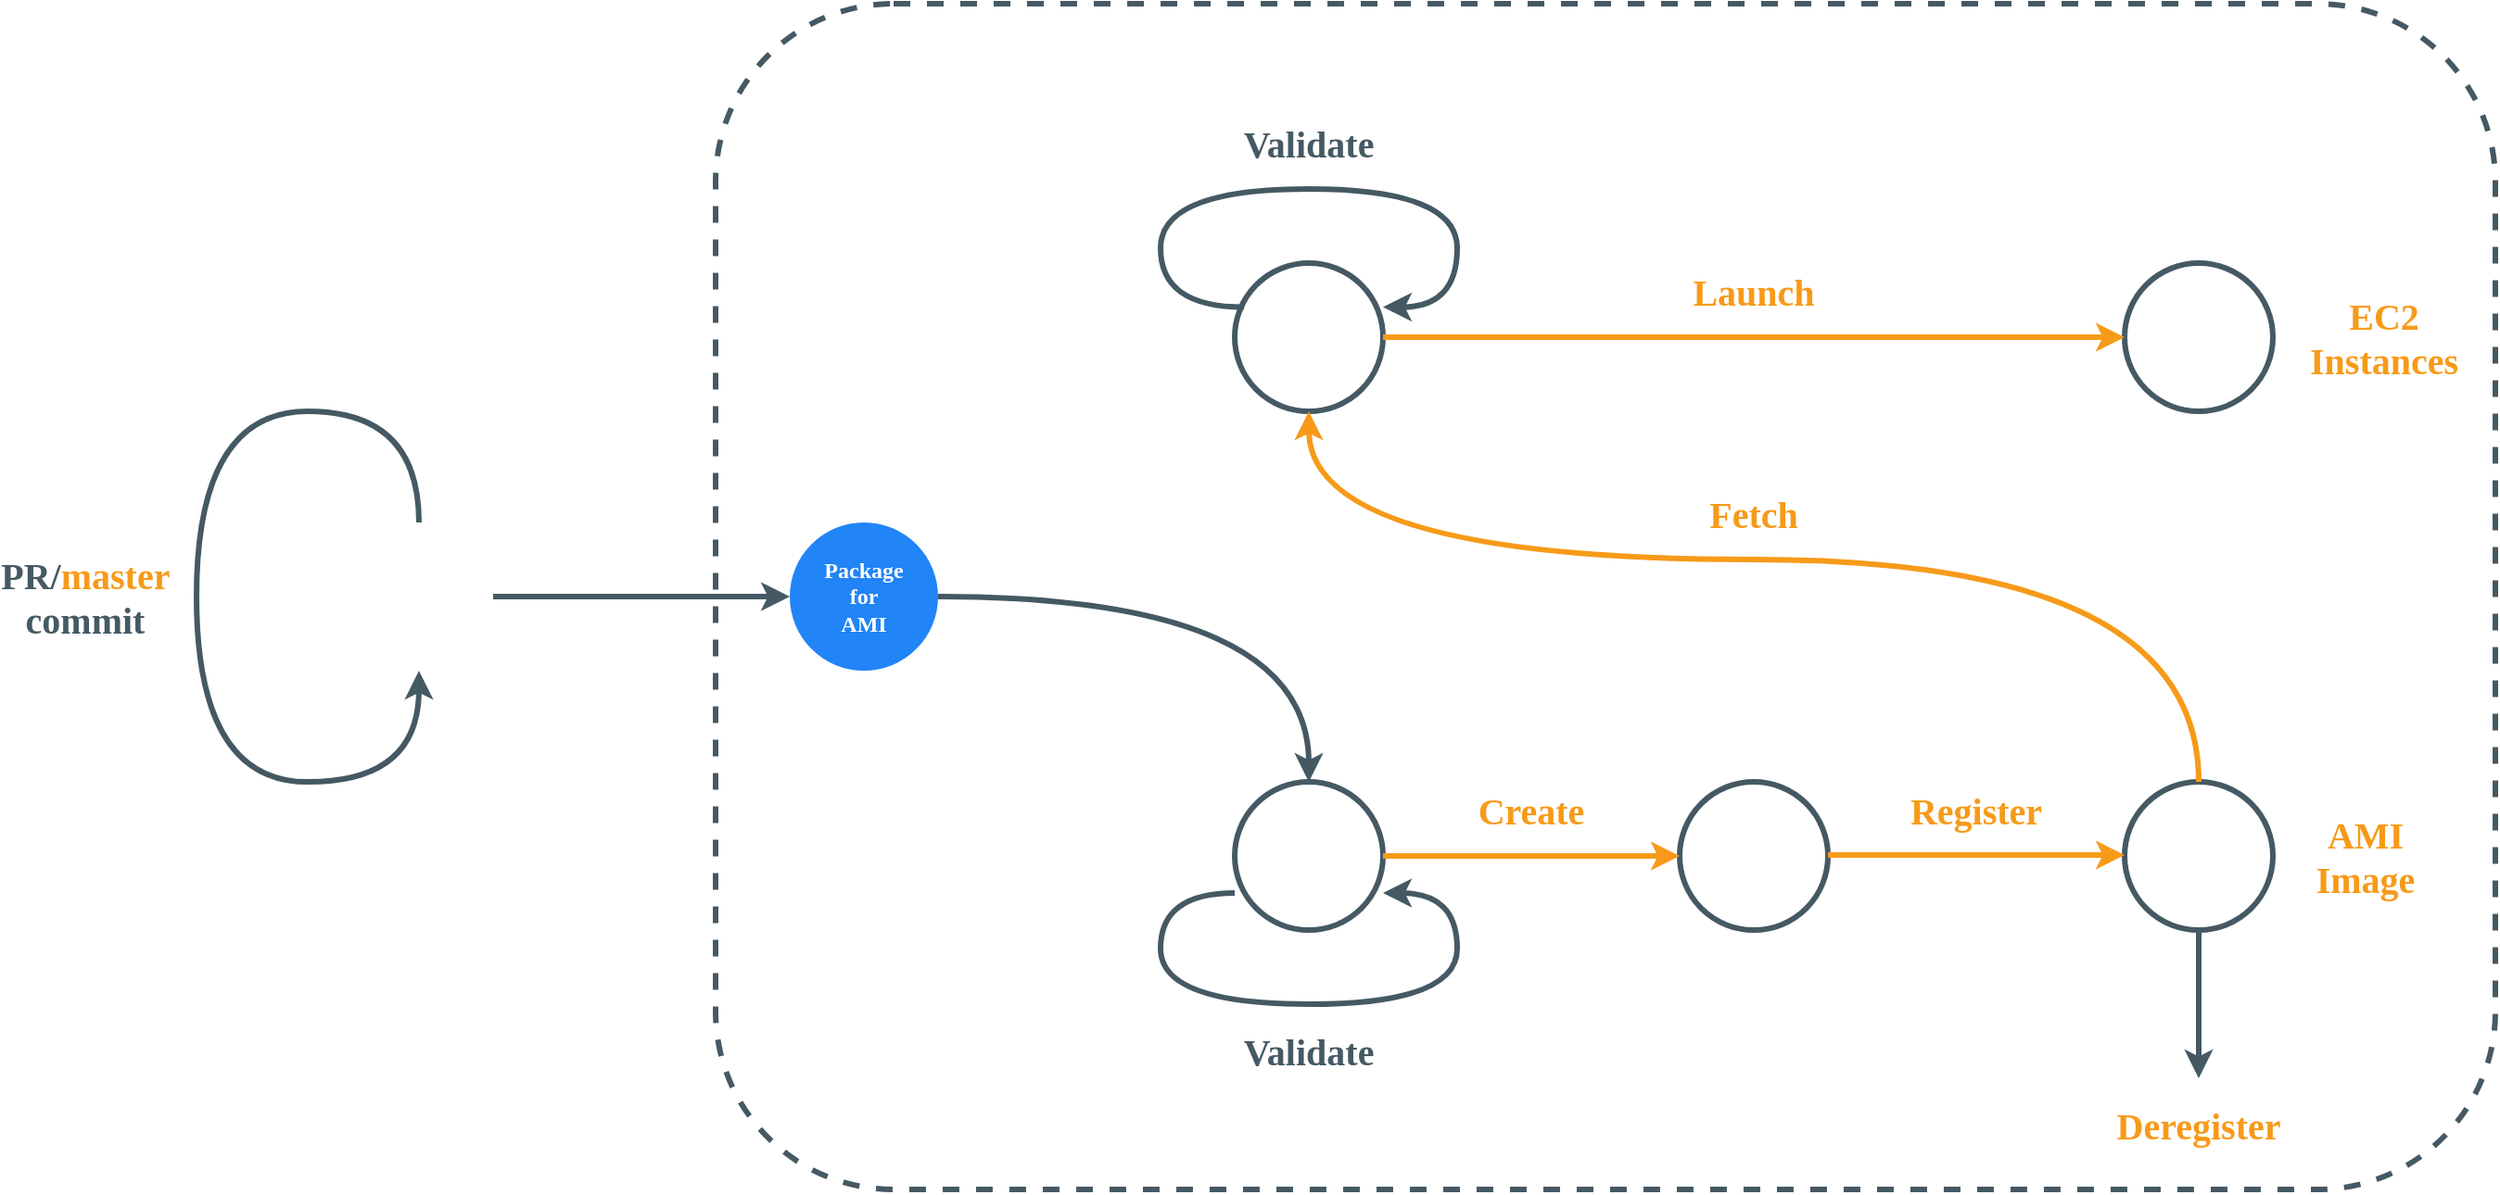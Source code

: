 <mxfile version="28.0.1">
  <diagram name="Page-1" id="QGtCVKumcEi17zyCFpHR">
    <mxGraphModel dx="2066" dy="1150" grid="1" gridSize="10" guides="1" tooltips="1" connect="1" arrows="1" fold="1" page="1" pageScale="1" pageWidth="850" pageHeight="1100" math="0" shadow="0">
      <root>
        <mxCell id="0" />
        <mxCell id="1" parent="0" />
        <mxCell id="avbdHqin9oMnhoK1nbsH-1" value="" style="rounded=1;whiteSpace=wrap;html=1;fillColor=none;strokeColor=#455964;strokeWidth=3;dashed=1;" parent="1" vertex="1">
          <mxGeometry x="480" y="600.01" width="960" height="640" as="geometry" />
        </mxCell>
        <mxCell id="avbdHqin9oMnhoK1nbsH-2" style="rounded=0;orthogonalLoop=1;jettySize=auto;html=1;exitX=1;exitY=0.5;exitDx=0;exitDy=0;entryX=0;entryY=0.5;entryDx=0;entryDy=0;strokeColor=#455964;strokeWidth=3;" parent="1" source="avbdHqin9oMnhoK1nbsH-43" edge="1">
          <mxGeometry relative="1" as="geometry">
            <mxPoint x="360" y="920" as="sourcePoint" />
            <mxPoint x="520.0" y="920.01" as="targetPoint" />
          </mxGeometry>
        </mxCell>
        <mxCell id="avbdHqin9oMnhoK1nbsH-4" style="edgeStyle=orthogonalEdgeStyle;rounded=0;orthogonalLoop=1;jettySize=auto;html=1;entryX=0.5;entryY=1;entryDx=0;entryDy=0;curved=1;strokeWidth=3;strokeColor=#455964;" parent="1" source="avbdHqin9oMnhoK1nbsH-43" edge="1">
          <mxGeometry relative="1" as="geometry">
            <Array as="points">
              <mxPoint x="320" y="820.03" />
              <mxPoint x="200" y="820.03" />
              <mxPoint x="200" y="1020.03" />
              <mxPoint x="320" y="1020.03" />
            </Array>
            <mxPoint x="320" y="880.04" as="sourcePoint" />
            <mxPoint x="320" y="960.04" as="targetPoint" />
          </mxGeometry>
        </mxCell>
        <mxCell id="avbdHqin9oMnhoK1nbsH-5" value="" style="group" parent="1" connectable="0" vertex="1">
          <mxGeometry x="760" y="1020.02" width="80" height="80" as="geometry" />
        </mxCell>
        <mxCell id="avbdHqin9oMnhoK1nbsH-6" value="" style="ellipse;whiteSpace=wrap;html=1;aspect=fixed;strokeColor=#455964;strokeWidth=3;fillColor=none;" parent="avbdHqin9oMnhoK1nbsH-5" vertex="1">
          <mxGeometry width="80" height="80" as="geometry" />
        </mxCell>
        <mxCell id="avbdHqin9oMnhoK1nbsH-7" value="" style="shape=image;verticalLabelPosition=bottom;labelBackgroundColor=default;verticalAlign=top;aspect=fixed;imageAspect=0;image=https://www.datocms-assets.com/58478/1638283616-packer.svg?auto=format&amp;fit=max&amp;w=1200;" parent="avbdHqin9oMnhoK1nbsH-5" vertex="1">
          <mxGeometry width="80" height="80" as="geometry" />
        </mxCell>
        <mxCell id="avbdHqin9oMnhoK1nbsH-8" style="edgeStyle=orthogonalEdgeStyle;rounded=0;orthogonalLoop=1;jettySize=auto;html=1;exitX=0;exitY=0.75;exitDx=0;exitDy=0;entryX=1;entryY=0.75;entryDx=0;entryDy=0;strokeWidth=3;curved=1;strokeColor=#455964;" parent="avbdHqin9oMnhoK1nbsH-5" source="avbdHqin9oMnhoK1nbsH-7" target="avbdHqin9oMnhoK1nbsH-7" edge="1">
          <mxGeometry relative="1" as="geometry">
            <Array as="points">
              <mxPoint x="-40" y="60" />
              <mxPoint x="-40" y="120" />
              <mxPoint x="120" y="120" />
              <mxPoint x="120" y="60" />
            </Array>
          </mxGeometry>
        </mxCell>
        <mxCell id="UrAikxpVxlktBp_iK4vY-1" value="" style="shape=image;verticalLabelPosition=bottom;labelBackgroundColor=default;verticalAlign=top;aspect=fixed;imageAspect=0;image=https://www.svgrepo.com/show/448247/packer.svg;" vertex="1" parent="avbdHqin9oMnhoK1nbsH-5">
          <mxGeometry x="4.99" y="4.99" width="70.02" height="70.02" as="geometry" />
        </mxCell>
        <mxCell id="avbdHqin9oMnhoK1nbsH-9" value="" style="group" parent="1" connectable="0" vertex="1">
          <mxGeometry x="1000" y="1020.02" width="80" height="80" as="geometry" />
        </mxCell>
        <mxCell id="avbdHqin9oMnhoK1nbsH-10" value="" style="ellipse;whiteSpace=wrap;html=1;aspect=fixed;strokeWidth=3;fillColor=none;strokeColor=#455964;" parent="avbdHqin9oMnhoK1nbsH-9" vertex="1">
          <mxGeometry width="80" height="80" as="geometry" />
        </mxCell>
        <mxCell id="avbdHqin9oMnhoK1nbsH-11" value="" style="shape=image;verticalLabelPosition=bottom;labelBackgroundColor=default;verticalAlign=top;aspect=fixed;imageAspect=0;image=https://www.msp360.com/resources/wp-content/uploads/2017/10/Amazon-EBS-Snapshot.png;" parent="avbdHqin9oMnhoK1nbsH-9" vertex="1">
          <mxGeometry x="5" y="5" width="70" height="70" as="geometry" />
        </mxCell>
        <mxCell id="avbdHqin9oMnhoK1nbsH-12" value="" style="group" parent="1" connectable="0" vertex="1">
          <mxGeometry x="1240" y="1020.02" width="80" height="80" as="geometry" />
        </mxCell>
        <mxCell id="avbdHqin9oMnhoK1nbsH-13" value="" style="ellipse;whiteSpace=wrap;html=1;aspect=fixed;strokeColor=#455964;strokeWidth=3;fillColor=none;" parent="avbdHqin9oMnhoK1nbsH-12" vertex="1">
          <mxGeometry width="80" height="80" as="geometry" />
        </mxCell>
        <mxCell id="avbdHqin9oMnhoK1nbsH-14" value="" style="shape=image;verticalLabelPosition=bottom;labelBackgroundColor=default;verticalAlign=top;aspect=fixed;imageAspect=0;image=https://upload.wikimedia.org/wikipedia/commons/thumb/6/6b/AWS_Simple_Icons_Compute_Amazon_EC2_AMI.svg/1200px-AWS_Simple_Icons_Compute_Amazon_EC2_AMI.svg.png;" parent="avbdHqin9oMnhoK1nbsH-12" vertex="1">
          <mxGeometry x="12.5" y="12.5" width="55" height="55" as="geometry" />
        </mxCell>
        <mxCell id="avbdHqin9oMnhoK1nbsH-15" value="" style="group" parent="1" connectable="0" vertex="1">
          <mxGeometry x="1240" y="740.02" width="80" height="80" as="geometry" />
        </mxCell>
        <mxCell id="avbdHqin9oMnhoK1nbsH-16" value="" style="ellipse;whiteSpace=wrap;html=1;aspect=fixed;strokeColor=#455964;strokeWidth=3;fillColor=none;" parent="avbdHqin9oMnhoK1nbsH-15" vertex="1">
          <mxGeometry width="80" height="80" as="geometry" />
        </mxCell>
        <mxCell id="avbdHqin9oMnhoK1nbsH-17" value="" style="shape=image;verticalLabelPosition=bottom;labelBackgroundColor=default;verticalAlign=top;aspect=fixed;imageAspect=0;image=https://upload.wikimedia.org/wikipedia/commons/thumb/b/b9/AWS_Simple_Icons_Compute_Amazon_EC2_Instances.svg/1024px-AWS_Simple_Icons_Compute_Amazon_EC2_Instances.svg.png;" parent="avbdHqin9oMnhoK1nbsH-15" vertex="1">
          <mxGeometry x="9" y="9" width="62" height="62" as="geometry" />
        </mxCell>
        <mxCell id="avbdHqin9oMnhoK1nbsH-18" style="edgeStyle=orthogonalEdgeStyle;rounded=0;orthogonalLoop=1;jettySize=auto;html=1;exitX=1;exitY=0.5;exitDx=0;exitDy=0;entryX=0;entryY=0.5;entryDx=0;entryDy=0;strokeWidth=3;strokeColor=#F79A19;" parent="1" source="avbdHqin9oMnhoK1nbsH-6" target="avbdHqin9oMnhoK1nbsH-10" edge="1">
          <mxGeometry relative="1" as="geometry" />
        </mxCell>
        <mxCell id="avbdHqin9oMnhoK1nbsH-19" style="edgeStyle=orthogonalEdgeStyle;rounded=0;orthogonalLoop=1;jettySize=auto;html=1;exitX=1;exitY=0.5;exitDx=0;exitDy=0;entryX=0;entryY=0.5;entryDx=0;entryDy=0;strokeWidth=3;strokeColor=#F79A19;" parent="1" edge="1">
          <mxGeometry relative="1" as="geometry">
            <mxPoint x="1080" y="1059.54" as="sourcePoint" />
            <mxPoint x="1240" y="1059.54" as="targetPoint" />
          </mxGeometry>
        </mxCell>
        <mxCell id="avbdHqin9oMnhoK1nbsH-20" value="&lt;b&gt;&lt;font color=&quot;#f79a19&quot; style=&quot;font-size: 20px;&quot;&gt;Create&lt;/font&gt;&lt;/b&gt;" style="text;html=1;strokeColor=none;fillColor=none;align=center;verticalAlign=middle;whiteSpace=wrap;rounded=0;fontFamily=Ubuntu;" parent="1" vertex="1">
          <mxGeometry x="890" y="1020.02" width="60" height="30" as="geometry" />
        </mxCell>
        <mxCell id="avbdHqin9oMnhoK1nbsH-21" value="&lt;b&gt;&lt;font color=&quot;#f79a19&quot; style=&quot;font-size: 20px;&quot;&gt;Register&lt;/font&gt;&lt;/b&gt;" style="text;html=1;strokeColor=none;fillColor=none;align=center;verticalAlign=middle;whiteSpace=wrap;rounded=0;fontFamily=Ubuntu;" parent="1" vertex="1">
          <mxGeometry x="1130" y="1020.02" width="60" height="30" as="geometry" />
        </mxCell>
        <mxCell id="avbdHqin9oMnhoK1nbsH-22" style="edgeStyle=orthogonalEdgeStyle;rounded=0;orthogonalLoop=1;jettySize=auto;html=1;strokeWidth=3;strokeColor=#455964;exitX=0.5;exitY=1;exitDx=0;exitDy=0;" parent="1" source="avbdHqin9oMnhoK1nbsH-13" edge="1">
          <mxGeometry relative="1" as="geometry">
            <mxPoint x="1200" y="1230.02" as="sourcePoint" />
            <mxPoint x="1280" y="1180.02" as="targetPoint" />
            <Array as="points">
              <mxPoint x="1280" y="1120.02" />
              <mxPoint x="1280" y="1120.02" />
            </Array>
          </mxGeometry>
        </mxCell>
        <mxCell id="avbdHqin9oMnhoK1nbsH-23" value="&lt;b&gt;&lt;font color=&quot;#f79a19&quot; style=&quot;font-size: 20px;&quot;&gt;Deregister&lt;/font&gt;&lt;/b&gt;" style="text;html=1;strokeColor=none;fillColor=none;align=center;verticalAlign=middle;whiteSpace=wrap;rounded=0;fontFamily=Ubuntu;" parent="1" vertex="1">
          <mxGeometry x="1250" y="1190.02" width="60" height="30" as="geometry" />
        </mxCell>
        <mxCell id="avbdHqin9oMnhoK1nbsH-24" value="&lt;span style=&quot;font-size: 20px;&quot;&gt;&lt;b style=&quot;&quot;&gt;&lt;font color=&quot;#455964&quot;&gt;PR/&lt;/font&gt;&lt;font color=&quot;#f79a19&quot;&gt;master&lt;/font&gt;&lt;font color=&quot;#455964&quot;&gt; commit&lt;/font&gt;&lt;br&gt;&lt;/b&gt;&lt;/span&gt;" style="text;html=1;strokeColor=none;fillColor=none;align=center;verticalAlign=middle;whiteSpace=wrap;rounded=0;fontFamily=Ubuntu;" parent="1" vertex="1">
          <mxGeometry x="110" y="905.04" width="60" height="30" as="geometry" />
        </mxCell>
        <mxCell id="avbdHqin9oMnhoK1nbsH-25" value="" style="group" parent="1" connectable="0" vertex="1">
          <mxGeometry x="760" y="740.02" width="80" height="80" as="geometry" />
        </mxCell>
        <mxCell id="avbdHqin9oMnhoK1nbsH-26" value="" style="group" parent="avbdHqin9oMnhoK1nbsH-25" connectable="0" vertex="1">
          <mxGeometry width="80" height="80" as="geometry" />
        </mxCell>
        <mxCell id="avbdHqin9oMnhoK1nbsH-27" value="" style="ellipse;whiteSpace=wrap;html=1;aspect=fixed;strokeColor=#455964;strokeWidth=3;fillColor=none;" parent="avbdHqin9oMnhoK1nbsH-26" vertex="1">
          <mxGeometry width="80" height="80" as="geometry" />
        </mxCell>
        <mxCell id="avbdHqin9oMnhoK1nbsH-28" value="" style="shape=image;verticalLabelPosition=bottom;labelBackgroundColor=default;verticalAlign=top;aspect=fixed;imageAspect=0;image=https://dustindortch.files.wordpress.com/2020/08/terraform-logo.png?w=640;" parent="avbdHqin9oMnhoK1nbsH-26" vertex="1">
          <mxGeometry x="5" y="5" width="75" height="75" as="geometry" />
        </mxCell>
        <mxCell id="avbdHqin9oMnhoK1nbsH-29" style="edgeStyle=orthogonalEdgeStyle;rounded=0;orthogonalLoop=1;jettySize=auto;html=1;exitX=0;exitY=0.25;exitDx=0;exitDy=0;entryX=1;entryY=0.25;entryDx=0;entryDy=0;curved=1;strokeWidth=3;strokeColor=#455964;" parent="avbdHqin9oMnhoK1nbsH-26" source="avbdHqin9oMnhoK1nbsH-28" target="avbdHqin9oMnhoK1nbsH-28" edge="1">
          <mxGeometry relative="1" as="geometry">
            <Array as="points">
              <mxPoint x="-40" y="24" />
              <mxPoint x="-40" y="-40" />
              <mxPoint x="120" y="-40" />
              <mxPoint x="120" y="24" />
            </Array>
          </mxGeometry>
        </mxCell>
        <mxCell id="avbdHqin9oMnhoK1nbsH-30" style="edgeStyle=orthogonalEdgeStyle;rounded=0;orthogonalLoop=1;jettySize=auto;html=1;entryX=0;entryY=0.5;entryDx=0;entryDy=0;strokeColor=#F79A19;strokeWidth=3;exitX=1;exitY=0.5;exitDx=0;exitDy=0;" parent="1" source="avbdHqin9oMnhoK1nbsH-27" target="avbdHqin9oMnhoK1nbsH-16" edge="1">
          <mxGeometry relative="1" as="geometry">
            <mxPoint x="890" y="840.02" as="sourcePoint" />
          </mxGeometry>
        </mxCell>
        <mxCell id="avbdHqin9oMnhoK1nbsH-31" value="&lt;b&gt;&lt;font style=&quot;font-size: 20px;&quot;&gt;&lt;font color=&quot;#f79a19&quot;&gt;Launch&lt;/font&gt;&lt;br&gt;&lt;/font&gt;&lt;/b&gt;" style="text;html=1;strokeColor=none;fillColor=none;align=center;verticalAlign=middle;whiteSpace=wrap;rounded=0;fontFamily=Ubuntu;" parent="1" vertex="1">
          <mxGeometry x="1010" y="740.02" width="60" height="30" as="geometry" />
        </mxCell>
        <mxCell id="avbdHqin9oMnhoK1nbsH-32" style="edgeStyle=orthogonalEdgeStyle;rounded=0;orthogonalLoop=1;jettySize=auto;html=1;entryX=0.5;entryY=1;entryDx=0;entryDy=0;curved=1;strokeColor=#F79A19;strokeWidth=3;" parent="1" source="avbdHqin9oMnhoK1nbsH-13" target="avbdHqin9oMnhoK1nbsH-27" edge="1">
          <mxGeometry relative="1" as="geometry">
            <Array as="points">
              <mxPoint x="1280" y="900.02" />
              <mxPoint x="800" y="900.02" />
            </Array>
          </mxGeometry>
        </mxCell>
        <mxCell id="avbdHqin9oMnhoK1nbsH-33" value="&lt;b&gt;&lt;font style=&quot;font-size: 20px;&quot;&gt;&lt;font color=&quot;#f79a19&quot;&gt;Fetch&lt;/font&gt;&lt;br&gt;&lt;/font&gt;&lt;/b&gt;" style="text;html=1;strokeColor=none;fillColor=none;align=center;verticalAlign=middle;whiteSpace=wrap;rounded=0;fontFamily=Ubuntu;" parent="1" vertex="1">
          <mxGeometry x="1010" y="860.02" width="60" height="30" as="geometry" />
        </mxCell>
        <mxCell id="avbdHqin9oMnhoK1nbsH-34" value="&lt;b&gt;&lt;font color=&quot;#455964&quot; style=&quot;font-size: 20px;&quot;&gt;Validate&lt;/font&gt;&lt;/b&gt;" style="text;html=1;strokeColor=none;fillColor=none;align=center;verticalAlign=middle;whiteSpace=wrap;rounded=0;fontFamily=Ubuntu;" parent="1" vertex="1">
          <mxGeometry x="770" y="1150.02" width="60" height="30" as="geometry" />
        </mxCell>
        <mxCell id="avbdHqin9oMnhoK1nbsH-35" value="&lt;b&gt;&lt;font color=&quot;#455964&quot; style=&quot;font-size: 20px;&quot;&gt;Validate&lt;/font&gt;&lt;/b&gt;" style="text;html=1;strokeColor=none;fillColor=none;align=center;verticalAlign=middle;whiteSpace=wrap;rounded=0;fontFamily=Ubuntu;" parent="1" vertex="1">
          <mxGeometry x="770" y="660.02" width="60" height="30" as="geometry" />
        </mxCell>
        <mxCell id="avbdHqin9oMnhoK1nbsH-37" value="&lt;b&gt;&lt;font style=&quot;font-size: 20px;&quot;&gt;&lt;font color=&quot;#f79a19&quot;&gt;EC2 Instances&lt;/font&gt;&lt;br&gt;&lt;/font&gt;&lt;/b&gt;" style="text;html=1;strokeColor=none;fillColor=none;align=center;verticalAlign=middle;whiteSpace=wrap;rounded=0;fontFamily=Ubuntu;" parent="1" vertex="1">
          <mxGeometry x="1350" y="765.02" width="60" height="30" as="geometry" />
        </mxCell>
        <mxCell id="avbdHqin9oMnhoK1nbsH-38" value="&lt;b&gt;&lt;font style=&quot;font-size: 20px;&quot;&gt;&lt;font color=&quot;#f79a19&quot;&gt;AMI Image&lt;/font&gt;&lt;br&gt;&lt;/font&gt;&lt;/b&gt;" style="text;html=1;strokeColor=none;fillColor=none;align=center;verticalAlign=middle;whiteSpace=wrap;rounded=0;fontFamily=Ubuntu;" parent="1" vertex="1">
          <mxGeometry x="1340" y="1045.02" width="60" height="30" as="geometry" />
        </mxCell>
        <mxCell id="avbdHqin9oMnhoK1nbsH-43" value="" style="shape=image;html=1;verticalAlign=top;verticalLabelPosition=bottom;labelBackgroundColor=#ffffff;imageAspect=0;aspect=fixed;image=https://cdn4.iconfinder.com/data/icons/social-media-and-logos-11/32/Logo_Github-128.png" parent="1" vertex="1">
          <mxGeometry x="280" y="880.04" width="80" height="80" as="geometry" />
        </mxCell>
        <mxCell id="gLOYdz-wZE3fm8D_gQHH-12" style="edgeStyle=orthogonalEdgeStyle;rounded=0;orthogonalLoop=1;jettySize=auto;html=1;exitX=1;exitY=0.5;exitDx=0;exitDy=0;strokeColor=#455964;strokeWidth=3;curved=1;" parent="1" source="gLOYdz-wZE3fm8D_gQHH-11" target="avbdHqin9oMnhoK1nbsH-7" edge="1">
          <mxGeometry relative="1" as="geometry" />
        </mxCell>
        <mxCell id="gLOYdz-wZE3fm8D_gQHH-11" value="&lt;font face=&quot;Ubuntu&quot; color=&quot;#ffffff&quot;&gt;&lt;b&gt;Package&lt;br&gt;for&lt;br&gt;AMI&lt;br&gt;&lt;/b&gt;&lt;/font&gt;" style="ellipse;whiteSpace=wrap;html=1;aspect=fixed;strokeColor=none;strokeWidth=3;fillColor=#2184F7;" parent="1" vertex="1">
          <mxGeometry x="520" y="880.01" width="80" height="80" as="geometry" />
        </mxCell>
      </root>
    </mxGraphModel>
  </diagram>
</mxfile>
